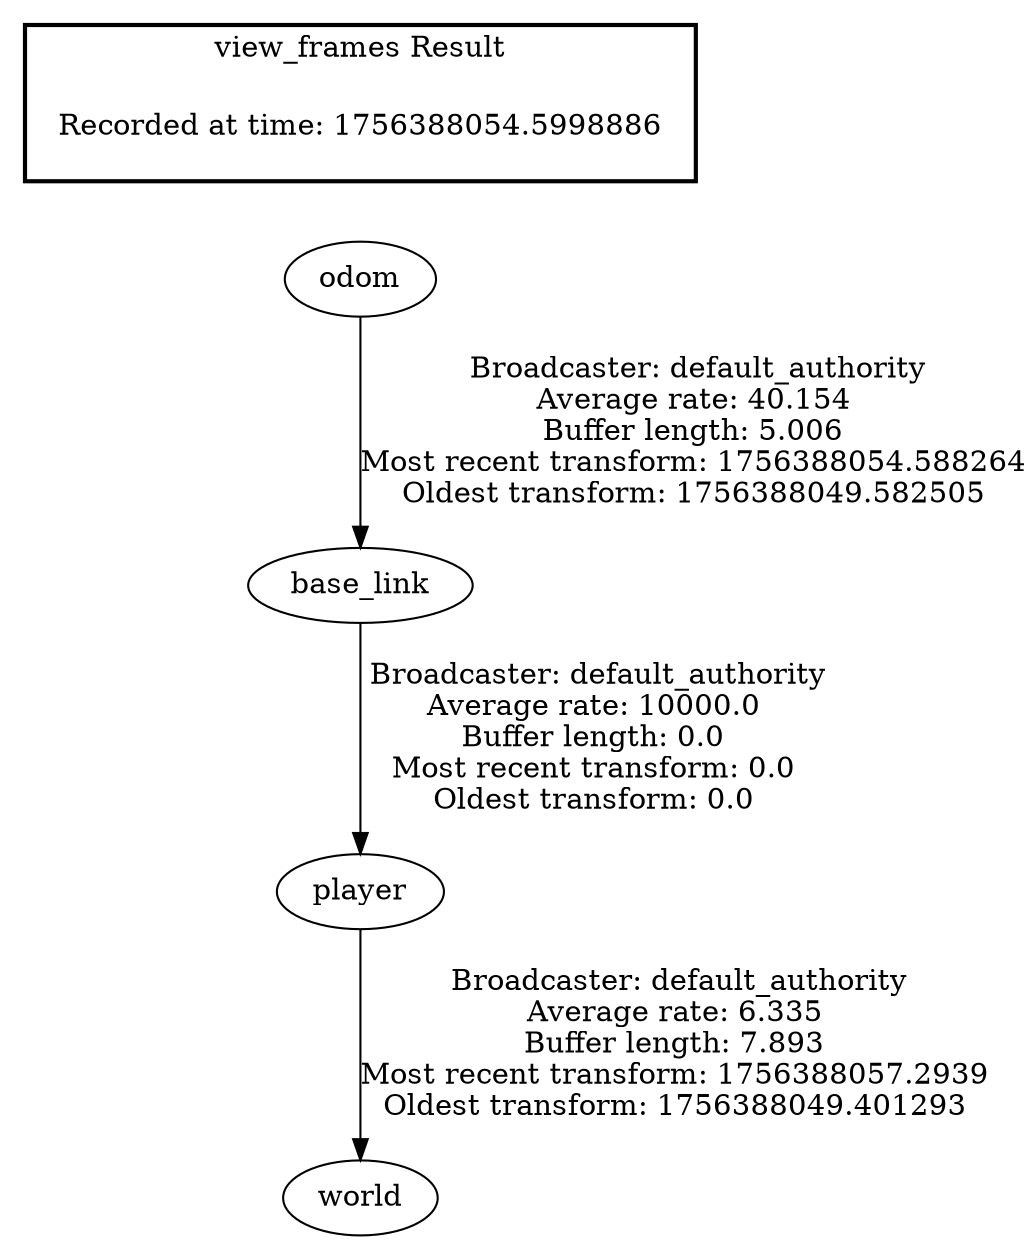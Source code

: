 digraph G {
"base_link" -> "player"[label=" Broadcaster: default_authority\nAverage rate: 10000.0\nBuffer length: 0.0\nMost recent transform: 0.0\nOldest transform: 0.0\n"];
"odom" -> "base_link"[label=" Broadcaster: default_authority\nAverage rate: 40.154\nBuffer length: 5.006\nMost recent transform: 1756388054.588264\nOldest transform: 1756388049.582505\n"];
"player" -> "world"[label=" Broadcaster: default_authority\nAverage rate: 6.335\nBuffer length: 7.893\nMost recent transform: 1756388057.2939\nOldest transform: 1756388049.401293\n"];
edge [style=invis];
 subgraph cluster_legend { style=bold; color=black; label ="view_frames Result";
"Recorded at time: 1756388054.5998886"[ shape=plaintext ] ;
}->"odom";
}